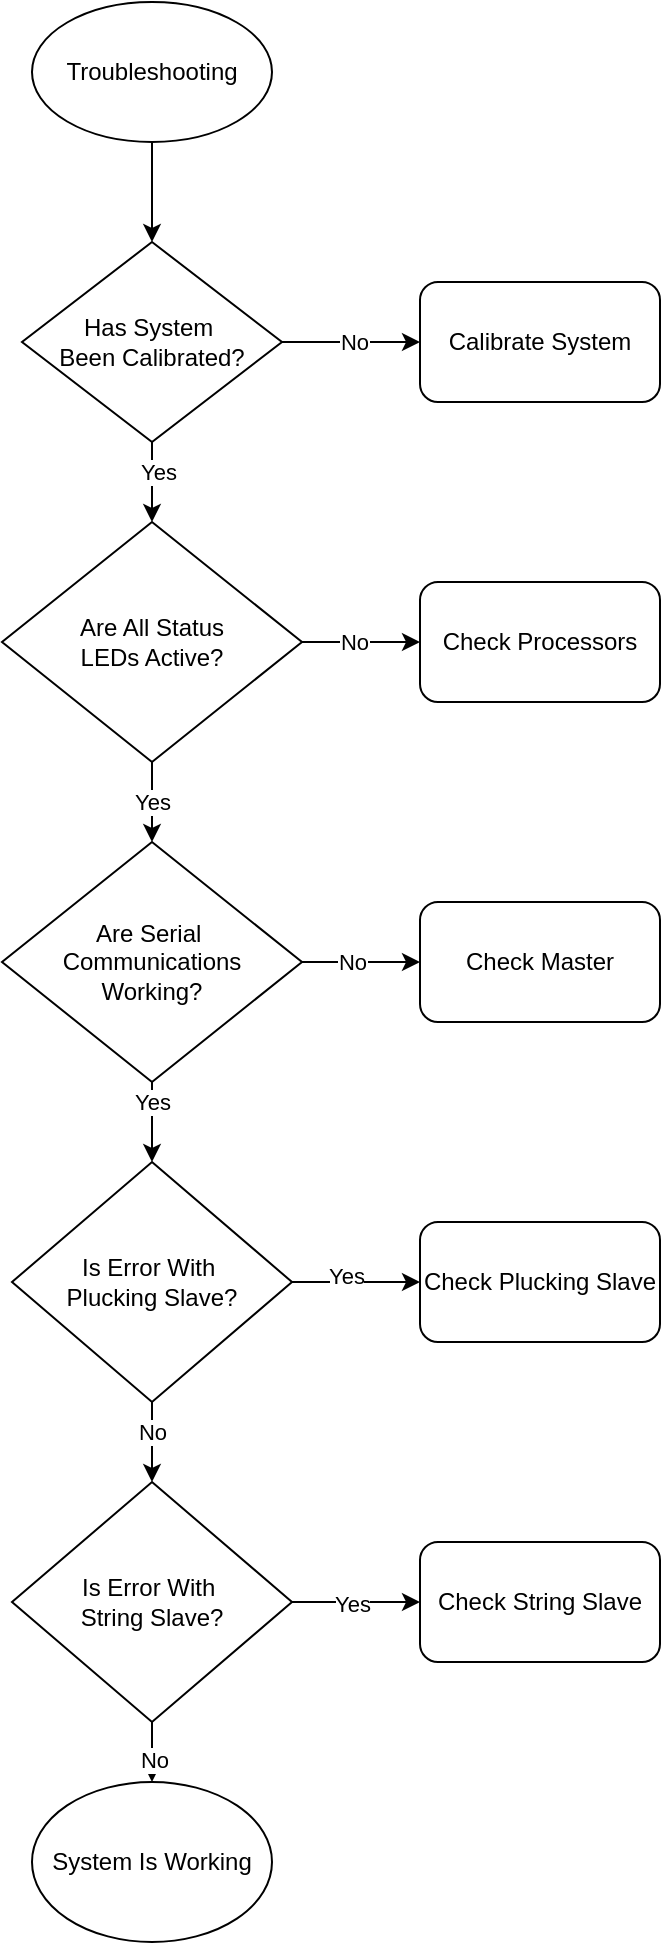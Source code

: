 <mxfile version="25.0.3">
  <diagram id="C5RBs43oDa-KdzZeNtuy" name="Page-1">
    <mxGraphModel dx="1004" dy="1208" grid="1" gridSize="10" guides="1" tooltips="1" connect="1" arrows="1" fold="1" page="1" pageScale="1" pageWidth="827" pageHeight="1169" math="0" shadow="0">
      <root>
        <mxCell id="WIyWlLk6GJQsqaUBKTNV-0" />
        <mxCell id="WIyWlLk6GJQsqaUBKTNV-1" parent="WIyWlLk6GJQsqaUBKTNV-0" />
        <mxCell id="VmUudliEUzbo6h2udajv-2" value="" style="edgeStyle=orthogonalEdgeStyle;rounded=0;orthogonalLoop=1;jettySize=auto;html=1;" parent="WIyWlLk6GJQsqaUBKTNV-1" source="VmUudliEUzbo6h2udajv-36" target="VmUudliEUzbo6h2udajv-1" edge="1">
          <mxGeometry relative="1" as="geometry" />
        </mxCell>
        <mxCell id="VmUudliEUzbo6h2udajv-41" value="Yes" style="edgeLabel;html=1;align=center;verticalAlign=middle;resizable=0;points=[];" parent="VmUudliEUzbo6h2udajv-2" vertex="1" connectable="0">
          <mxGeometry x="-0.264" y="3" relative="1" as="geometry">
            <mxPoint as="offset" />
          </mxGeometry>
        </mxCell>
        <mxCell id="VmUudliEUzbo6h2udajv-0" value="Troubleshooting" style="ellipse;whiteSpace=wrap;html=1;" parent="WIyWlLk6GJQsqaUBKTNV-1" vertex="1">
          <mxGeometry x="165" y="30" width="120" height="70" as="geometry" />
        </mxCell>
        <mxCell id="VmUudliEUzbo6h2udajv-11" value="" style="edgeStyle=orthogonalEdgeStyle;rounded=0;orthogonalLoop=1;jettySize=auto;html=1;" parent="WIyWlLk6GJQsqaUBKTNV-1" source="VmUudliEUzbo6h2udajv-1" target="VmUudliEUzbo6h2udajv-9" edge="1">
          <mxGeometry relative="1" as="geometry" />
        </mxCell>
        <mxCell id="VmUudliEUzbo6h2udajv-13" value="No" style="edgeLabel;html=1;align=center;verticalAlign=middle;resizable=0;points=[];" parent="VmUudliEUzbo6h2udajv-11" vertex="1" connectable="0">
          <mxGeometry x="-0.448" y="-3" relative="1" as="geometry">
            <mxPoint x="9" y="-3" as="offset" />
          </mxGeometry>
        </mxCell>
        <mxCell id="VmUudliEUzbo6h2udajv-1" value="Are All Status&lt;div&gt;LEDs Active?&lt;/div&gt;" style="rhombus;whiteSpace=wrap;html=1;" parent="WIyWlLk6GJQsqaUBKTNV-1" vertex="1">
          <mxGeometry x="150" y="290" width="150" height="120" as="geometry" />
        </mxCell>
        <mxCell id="VmUudliEUzbo6h2udajv-20" value="" style="edgeStyle=orthogonalEdgeStyle;rounded=0;orthogonalLoop=1;jettySize=auto;html=1;" parent="WIyWlLk6GJQsqaUBKTNV-1" source="VmUudliEUzbo6h2udajv-7" target="VmUudliEUzbo6h2udajv-18" edge="1">
          <mxGeometry relative="1" as="geometry" />
        </mxCell>
        <mxCell id="VmUudliEUzbo6h2udajv-25" value="Yes" style="edgeLabel;html=1;align=center;verticalAlign=middle;resizable=0;points=[];" parent="VmUudliEUzbo6h2udajv-20" vertex="1" connectable="0">
          <mxGeometry x="-0.521" relative="1" as="geometry">
            <mxPoint as="offset" />
          </mxGeometry>
        </mxCell>
        <mxCell id="VmUudliEUzbo6h2udajv-28" value="" style="edgeStyle=orthogonalEdgeStyle;rounded=0;orthogonalLoop=1;jettySize=auto;html=1;" parent="WIyWlLk6GJQsqaUBKTNV-1" source="VmUudliEUzbo6h2udajv-7" target="VmUudliEUzbo6h2udajv-27" edge="1">
          <mxGeometry relative="1" as="geometry" />
        </mxCell>
        <mxCell id="VmUudliEUzbo6h2udajv-29" value="No" style="edgeLabel;html=1;align=center;verticalAlign=middle;resizable=0;points=[];" parent="VmUudliEUzbo6h2udajv-28" vertex="1" connectable="0">
          <mxGeometry x="-0.172" y="-2" relative="1" as="geometry">
            <mxPoint y="-2" as="offset" />
          </mxGeometry>
        </mxCell>
        <mxCell id="VmUudliEUzbo6h2udajv-7" value="Are Serial&amp;nbsp;&lt;div&gt;Communications&lt;/div&gt;&lt;div&gt;Working?&lt;/div&gt;" style="rhombus;whiteSpace=wrap;html=1;" parent="WIyWlLk6GJQsqaUBKTNV-1" vertex="1">
          <mxGeometry x="150" y="450" width="150" height="120" as="geometry" />
        </mxCell>
        <mxCell id="VmUudliEUzbo6h2udajv-9" value="Check Processors" style="rounded=1;whiteSpace=wrap;html=1;" parent="WIyWlLk6GJQsqaUBKTNV-1" vertex="1">
          <mxGeometry x="359" y="320" width="120" height="60" as="geometry" />
        </mxCell>
        <mxCell id="VmUudliEUzbo6h2udajv-16" value="" style="edgeStyle=orthogonalEdgeStyle;rounded=0;orthogonalLoop=1;jettySize=auto;html=1;" parent="WIyWlLk6GJQsqaUBKTNV-1" source="VmUudliEUzbo6h2udajv-1" edge="1">
          <mxGeometry relative="1" as="geometry">
            <mxPoint x="225" y="410" as="sourcePoint" />
            <mxPoint x="225" y="450" as="targetPoint" />
          </mxGeometry>
        </mxCell>
        <mxCell id="VmUudliEUzbo6h2udajv-17" value="Yes" style="edgeLabel;html=1;align=center;verticalAlign=middle;resizable=0;points=[];" parent="VmUudliEUzbo6h2udajv-16" vertex="1" connectable="0">
          <mxGeometry x="-0.521" y="2" relative="1" as="geometry">
            <mxPoint x="-2" y="10" as="offset" />
          </mxGeometry>
        </mxCell>
        <mxCell id="VmUudliEUzbo6h2udajv-21" value="" style="edgeStyle=orthogonalEdgeStyle;rounded=0;orthogonalLoop=1;jettySize=auto;html=1;" parent="WIyWlLk6GJQsqaUBKTNV-1" source="VmUudliEUzbo6h2udajv-18" target="VmUudliEUzbo6h2udajv-19" edge="1">
          <mxGeometry relative="1" as="geometry" />
        </mxCell>
        <mxCell id="VmUudliEUzbo6h2udajv-31" value="No" style="edgeLabel;html=1;align=center;verticalAlign=middle;resizable=0;points=[];" parent="VmUudliEUzbo6h2udajv-21" vertex="1" connectable="0">
          <mxGeometry x="0.15" relative="1" as="geometry">
            <mxPoint y="-8" as="offset" />
          </mxGeometry>
        </mxCell>
        <mxCell id="VmUudliEUzbo6h2udajv-23" value="" style="edgeStyle=orthogonalEdgeStyle;rounded=0;orthogonalLoop=1;jettySize=auto;html=1;" parent="WIyWlLk6GJQsqaUBKTNV-1" source="VmUudliEUzbo6h2udajv-18" target="VmUudliEUzbo6h2udajv-22" edge="1">
          <mxGeometry relative="1" as="geometry" />
        </mxCell>
        <mxCell id="VmUudliEUzbo6h2udajv-30" value="Yes" style="edgeLabel;html=1;align=center;verticalAlign=middle;resizable=0;points=[];" parent="VmUudliEUzbo6h2udajv-23" vertex="1" connectable="0">
          <mxGeometry x="-0.174" y="3" relative="1" as="geometry">
            <mxPoint as="offset" />
          </mxGeometry>
        </mxCell>
        <mxCell id="VmUudliEUzbo6h2udajv-18" value="Is Error With&amp;nbsp;&lt;div&gt;Plucking Slave?&lt;span style=&quot;color: rgba(0, 0, 0, 0); font-family: monospace; font-size: 0px; text-align: start; text-wrap-mode: nowrap; background-color: initial;&quot;&gt;%3CmxGraphModel%3E%3Croot%3E%3CmxCell%20id%3D%220%22%2F%3E%3CmxCell%20id%3D%221%22%20parent%3D%220%22%2F%3E%3CmxCell%20id%3D%222%22%20value%3D%22%22%20style%3D%22rounded%3D1%3BwhiteSpace%3Dwrap%3Bhtml%3D1%3B%22%20vertex%3D%221%22%20parent%3D%221%22%3E%3CmxGeometry%20x%3D%22330%22%20y%3D%22160%22%20width%3D%22120%22%20height%3D%2260%22%20as%3D%22geometry%22%2F%3E%3C%2FmxCell%3E%3C%2Froot%3E%3C%2FmxGraphModel%3E&lt;/span&gt;&lt;/div&gt;" style="rhombus;whiteSpace=wrap;html=1;" parent="WIyWlLk6GJQsqaUBKTNV-1" vertex="1">
          <mxGeometry x="155" y="610" width="140" height="120" as="geometry" />
        </mxCell>
        <mxCell id="VmUudliEUzbo6h2udajv-33" value="" style="edgeStyle=orthogonalEdgeStyle;rounded=0;orthogonalLoop=1;jettySize=auto;html=1;" parent="WIyWlLk6GJQsqaUBKTNV-1" source="VmUudliEUzbo6h2udajv-19" target="VmUudliEUzbo6h2udajv-32" edge="1">
          <mxGeometry relative="1" as="geometry" />
        </mxCell>
        <mxCell id="VmUudliEUzbo6h2udajv-34" value="Yes" style="edgeLabel;html=1;align=center;verticalAlign=middle;resizable=0;points=[];" parent="VmUudliEUzbo6h2udajv-33" vertex="1" connectable="0">
          <mxGeometry x="-0.08" y="-1" relative="1" as="geometry">
            <mxPoint as="offset" />
          </mxGeometry>
        </mxCell>
        <mxCell id="VmUudliEUzbo6h2udajv-43" value="" style="edgeStyle=orthogonalEdgeStyle;rounded=0;orthogonalLoop=1;jettySize=auto;html=1;" parent="WIyWlLk6GJQsqaUBKTNV-1" source="VmUudliEUzbo6h2udajv-19" edge="1">
          <mxGeometry relative="1" as="geometry">
            <mxPoint x="225" y="920" as="targetPoint" />
          </mxGeometry>
        </mxCell>
        <mxCell id="VmUudliEUzbo6h2udajv-44" value="No" style="edgeLabel;html=1;align=center;verticalAlign=middle;resizable=0;points=[];" parent="VmUudliEUzbo6h2udajv-43" vertex="1" connectable="0">
          <mxGeometry x="0.212" y="1" relative="1" as="geometry">
            <mxPoint as="offset" />
          </mxGeometry>
        </mxCell>
        <mxCell id="VmUudliEUzbo6h2udajv-19" value="Is Error With&amp;nbsp;&lt;div&gt;String Slave?&lt;span style=&quot;color: rgba(0, 0, 0, 0); font-family: monospace; font-size: 0px; text-align: start; text-wrap-mode: nowrap; background-color: initial;&quot;&gt;%3CmxGraphModel%3E%3Croot%3E%3CmxCell%20id%3D%220%22%2F%3E%3CmxCell%20id%3D%221%22%20parent%3D%220%22%2F%3E%3CmxCell%20id%3D%222%22%20value%3D%22%22%20style%3D%22rounded%3D1%3BwhiteSpace%3Dwrap%3Bhtml%3D1%3B%22%20vertex%3D%221%22%20parent%3D%221%22%3E%3CmxGeometry%20x%3D%22330%22%20y%3D%22160%22%20width%3D%22120%22%20height%3D%2260%22%20as%3D%22geometry%22%2F%3E%3C%2FmxCell%3E%3C%2Froot%3E%3C%2FmxGraphModel%3E&lt;/span&gt;&lt;/div&gt;" style="rhombus;whiteSpace=wrap;html=1;" parent="WIyWlLk6GJQsqaUBKTNV-1" vertex="1">
          <mxGeometry x="155" y="770" width="140" height="120" as="geometry" />
        </mxCell>
        <mxCell id="VmUudliEUzbo6h2udajv-22" value="Check Plucking Slave" style="rounded=1;whiteSpace=wrap;html=1;" parent="WIyWlLk6GJQsqaUBKTNV-1" vertex="1">
          <mxGeometry x="359" y="640" width="120" height="60" as="geometry" />
        </mxCell>
        <mxCell id="VmUudliEUzbo6h2udajv-27" value="Check Master" style="rounded=1;whiteSpace=wrap;html=1;" parent="WIyWlLk6GJQsqaUBKTNV-1" vertex="1">
          <mxGeometry x="359" y="480" width="120" height="60" as="geometry" />
        </mxCell>
        <mxCell id="VmUudliEUzbo6h2udajv-32" value="Check String Slave" style="rounded=1;whiteSpace=wrap;html=1;" parent="WIyWlLk6GJQsqaUBKTNV-1" vertex="1">
          <mxGeometry x="359" y="800" width="120" height="60" as="geometry" />
        </mxCell>
        <mxCell id="VmUudliEUzbo6h2udajv-37" value="" style="edgeStyle=orthogonalEdgeStyle;rounded=0;orthogonalLoop=1;jettySize=auto;html=1;" parent="WIyWlLk6GJQsqaUBKTNV-1" source="VmUudliEUzbo6h2udajv-0" target="VmUudliEUzbo6h2udajv-36" edge="1">
          <mxGeometry relative="1" as="geometry">
            <mxPoint x="225" y="100" as="sourcePoint" />
            <mxPoint x="225" y="290" as="targetPoint" />
          </mxGeometry>
        </mxCell>
        <mxCell id="VmUudliEUzbo6h2udajv-39" value="" style="edgeStyle=orthogonalEdgeStyle;rounded=0;orthogonalLoop=1;jettySize=auto;html=1;" parent="WIyWlLk6GJQsqaUBKTNV-1" source="VmUudliEUzbo6h2udajv-36" target="VmUudliEUzbo6h2udajv-38" edge="1">
          <mxGeometry relative="1" as="geometry" />
        </mxCell>
        <mxCell id="VmUudliEUzbo6h2udajv-40" value="No" style="edgeLabel;html=1;align=center;verticalAlign=middle;resizable=0;points=[];" parent="VmUudliEUzbo6h2udajv-39" vertex="1" connectable="0">
          <mxGeometry x="-0.35" y="4" relative="1" as="geometry">
            <mxPoint x="13" y="4" as="offset" />
          </mxGeometry>
        </mxCell>
        <mxCell id="VmUudliEUzbo6h2udajv-36" value="Has System&amp;nbsp;&lt;div&gt;Been Calibrated?&lt;/div&gt;" style="rhombus;whiteSpace=wrap;html=1;" parent="WIyWlLk6GJQsqaUBKTNV-1" vertex="1">
          <mxGeometry x="160" y="150" width="130" height="100" as="geometry" />
        </mxCell>
        <mxCell id="VmUudliEUzbo6h2udajv-38" value="Calibrate System" style="rounded=1;whiteSpace=wrap;html=1;" parent="WIyWlLk6GJQsqaUBKTNV-1" vertex="1">
          <mxGeometry x="359" y="170" width="120" height="60" as="geometry" />
        </mxCell>
        <mxCell id="Vr24IyBd8G4mEvUYzv9I-0" value="System Is Working" style="ellipse;whiteSpace=wrap;html=1;" vertex="1" parent="WIyWlLk6GJQsqaUBKTNV-1">
          <mxGeometry x="165" y="920" width="120" height="80" as="geometry" />
        </mxCell>
      </root>
    </mxGraphModel>
  </diagram>
</mxfile>
